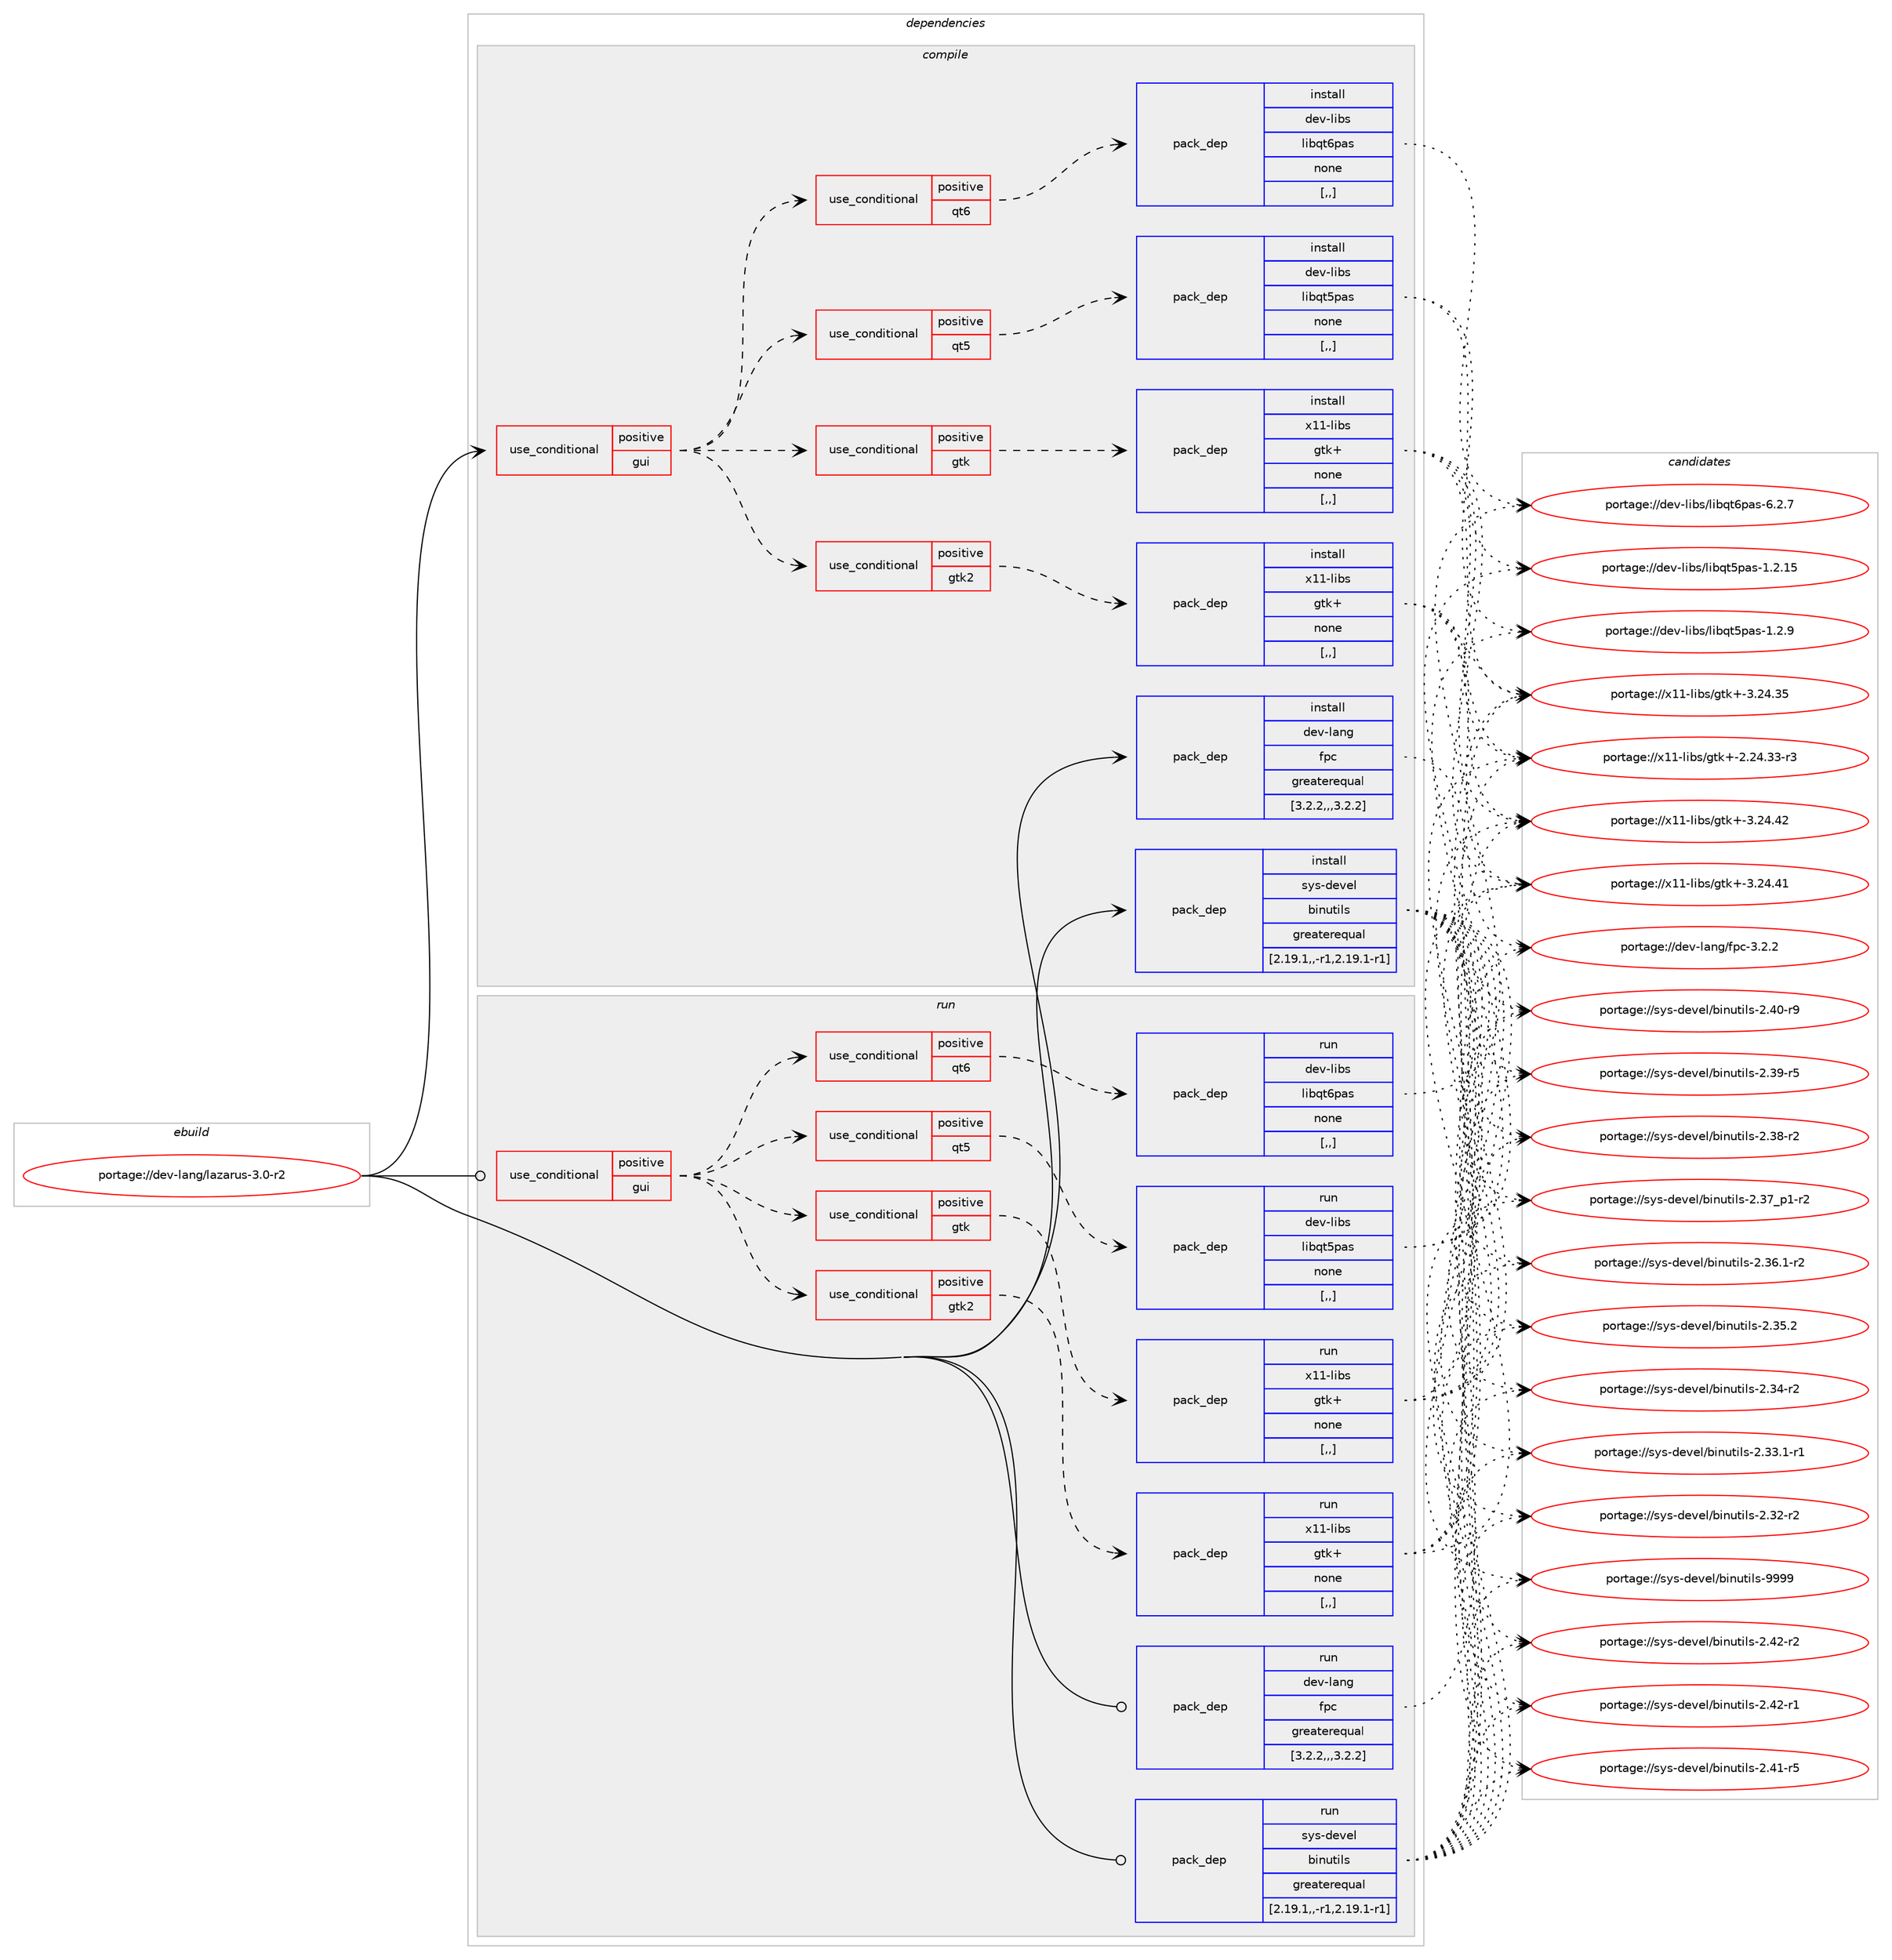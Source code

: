 digraph prolog {

# *************
# Graph options
# *************

newrank=true;
concentrate=true;
compound=true;
graph [rankdir=LR,fontname=Helvetica,fontsize=10,ranksep=1.5];#, ranksep=2.5, nodesep=0.2];
edge  [arrowhead=vee];
node  [fontname=Helvetica,fontsize=10];

# **********
# The ebuild
# **********

subgraph cluster_leftcol {
color=gray;
label=<<i>ebuild</i>>;
id [label="portage://dev-lang/lazarus-3.0-r2", color=red, width=4, href="../dev-lang/lazarus-3.0-r2.svg"];
}

# ****************
# The dependencies
# ****************

subgraph cluster_midcol {
color=gray;
label=<<i>dependencies</i>>;
subgraph cluster_compile {
fillcolor="#eeeeee";
style=filled;
label=<<i>compile</i>>;
subgraph cond23067 {
dependency99846 [label=<<TABLE BORDER="0" CELLBORDER="1" CELLSPACING="0" CELLPADDING="4"><TR><TD ROWSPAN="3" CELLPADDING="10">use_conditional</TD></TR><TR><TD>positive</TD></TR><TR><TD>gui</TD></TR></TABLE>>, shape=none, color=red];
subgraph cond23068 {
dependency99847 [label=<<TABLE BORDER="0" CELLBORDER="1" CELLSPACING="0" CELLPADDING="4"><TR><TD ROWSPAN="3" CELLPADDING="10">use_conditional</TD></TR><TR><TD>positive</TD></TR><TR><TD>gtk2</TD></TR></TABLE>>, shape=none, color=red];
subgraph pack75707 {
dependency99848 [label=<<TABLE BORDER="0" CELLBORDER="1" CELLSPACING="0" CELLPADDING="4" WIDTH="220"><TR><TD ROWSPAN="6" CELLPADDING="30">pack_dep</TD></TR><TR><TD WIDTH="110">install</TD></TR><TR><TD>x11-libs</TD></TR><TR><TD>gtk+</TD></TR><TR><TD>none</TD></TR><TR><TD>[,,]</TD></TR></TABLE>>, shape=none, color=blue];
}
dependency99847:e -> dependency99848:w [weight=20,style="dashed",arrowhead="vee"];
}
dependency99846:e -> dependency99847:w [weight=20,style="dashed",arrowhead="vee"];
subgraph cond23069 {
dependency99849 [label=<<TABLE BORDER="0" CELLBORDER="1" CELLSPACING="0" CELLPADDING="4"><TR><TD ROWSPAN="3" CELLPADDING="10">use_conditional</TD></TR><TR><TD>positive</TD></TR><TR><TD>gtk</TD></TR></TABLE>>, shape=none, color=red];
subgraph pack75708 {
dependency99850 [label=<<TABLE BORDER="0" CELLBORDER="1" CELLSPACING="0" CELLPADDING="4" WIDTH="220"><TR><TD ROWSPAN="6" CELLPADDING="30">pack_dep</TD></TR><TR><TD WIDTH="110">install</TD></TR><TR><TD>x11-libs</TD></TR><TR><TD>gtk+</TD></TR><TR><TD>none</TD></TR><TR><TD>[,,]</TD></TR></TABLE>>, shape=none, color=blue];
}
dependency99849:e -> dependency99850:w [weight=20,style="dashed",arrowhead="vee"];
}
dependency99846:e -> dependency99849:w [weight=20,style="dashed",arrowhead="vee"];
subgraph cond23070 {
dependency99851 [label=<<TABLE BORDER="0" CELLBORDER="1" CELLSPACING="0" CELLPADDING="4"><TR><TD ROWSPAN="3" CELLPADDING="10">use_conditional</TD></TR><TR><TD>positive</TD></TR><TR><TD>qt5</TD></TR></TABLE>>, shape=none, color=red];
subgraph pack75709 {
dependency99852 [label=<<TABLE BORDER="0" CELLBORDER="1" CELLSPACING="0" CELLPADDING="4" WIDTH="220"><TR><TD ROWSPAN="6" CELLPADDING="30">pack_dep</TD></TR><TR><TD WIDTH="110">install</TD></TR><TR><TD>dev-libs</TD></TR><TR><TD>libqt5pas</TD></TR><TR><TD>none</TD></TR><TR><TD>[,,]</TD></TR></TABLE>>, shape=none, color=blue];
}
dependency99851:e -> dependency99852:w [weight=20,style="dashed",arrowhead="vee"];
}
dependency99846:e -> dependency99851:w [weight=20,style="dashed",arrowhead="vee"];
subgraph cond23071 {
dependency99853 [label=<<TABLE BORDER="0" CELLBORDER="1" CELLSPACING="0" CELLPADDING="4"><TR><TD ROWSPAN="3" CELLPADDING="10">use_conditional</TD></TR><TR><TD>positive</TD></TR><TR><TD>qt6</TD></TR></TABLE>>, shape=none, color=red];
subgraph pack75710 {
dependency99854 [label=<<TABLE BORDER="0" CELLBORDER="1" CELLSPACING="0" CELLPADDING="4" WIDTH="220"><TR><TD ROWSPAN="6" CELLPADDING="30">pack_dep</TD></TR><TR><TD WIDTH="110">install</TD></TR><TR><TD>dev-libs</TD></TR><TR><TD>libqt6pas</TD></TR><TR><TD>none</TD></TR><TR><TD>[,,]</TD></TR></TABLE>>, shape=none, color=blue];
}
dependency99853:e -> dependency99854:w [weight=20,style="dashed",arrowhead="vee"];
}
dependency99846:e -> dependency99853:w [weight=20,style="dashed",arrowhead="vee"];
}
id:e -> dependency99846:w [weight=20,style="solid",arrowhead="vee"];
subgraph pack75711 {
dependency99855 [label=<<TABLE BORDER="0" CELLBORDER="1" CELLSPACING="0" CELLPADDING="4" WIDTH="220"><TR><TD ROWSPAN="6" CELLPADDING="30">pack_dep</TD></TR><TR><TD WIDTH="110">install</TD></TR><TR><TD>dev-lang</TD></TR><TR><TD>fpc</TD></TR><TR><TD>greaterequal</TD></TR><TR><TD>[3.2.2,,,3.2.2]</TD></TR></TABLE>>, shape=none, color=blue];
}
id:e -> dependency99855:w [weight=20,style="solid",arrowhead="vee"];
subgraph pack75712 {
dependency99856 [label=<<TABLE BORDER="0" CELLBORDER="1" CELLSPACING="0" CELLPADDING="4" WIDTH="220"><TR><TD ROWSPAN="6" CELLPADDING="30">pack_dep</TD></TR><TR><TD WIDTH="110">install</TD></TR><TR><TD>sys-devel</TD></TR><TR><TD>binutils</TD></TR><TR><TD>greaterequal</TD></TR><TR><TD>[2.19.1,,-r1,2.19.1-r1]</TD></TR></TABLE>>, shape=none, color=blue];
}
id:e -> dependency99856:w [weight=20,style="solid",arrowhead="vee"];
}
subgraph cluster_compileandrun {
fillcolor="#eeeeee";
style=filled;
label=<<i>compile and run</i>>;
}
subgraph cluster_run {
fillcolor="#eeeeee";
style=filled;
label=<<i>run</i>>;
subgraph cond23072 {
dependency99857 [label=<<TABLE BORDER="0" CELLBORDER="1" CELLSPACING="0" CELLPADDING="4"><TR><TD ROWSPAN="3" CELLPADDING="10">use_conditional</TD></TR><TR><TD>positive</TD></TR><TR><TD>gui</TD></TR></TABLE>>, shape=none, color=red];
subgraph cond23073 {
dependency99858 [label=<<TABLE BORDER="0" CELLBORDER="1" CELLSPACING="0" CELLPADDING="4"><TR><TD ROWSPAN="3" CELLPADDING="10">use_conditional</TD></TR><TR><TD>positive</TD></TR><TR><TD>gtk2</TD></TR></TABLE>>, shape=none, color=red];
subgraph pack75713 {
dependency99859 [label=<<TABLE BORDER="0" CELLBORDER="1" CELLSPACING="0" CELLPADDING="4" WIDTH="220"><TR><TD ROWSPAN="6" CELLPADDING="30">pack_dep</TD></TR><TR><TD WIDTH="110">run</TD></TR><TR><TD>x11-libs</TD></TR><TR><TD>gtk+</TD></TR><TR><TD>none</TD></TR><TR><TD>[,,]</TD></TR></TABLE>>, shape=none, color=blue];
}
dependency99858:e -> dependency99859:w [weight=20,style="dashed",arrowhead="vee"];
}
dependency99857:e -> dependency99858:w [weight=20,style="dashed",arrowhead="vee"];
subgraph cond23074 {
dependency99860 [label=<<TABLE BORDER="0" CELLBORDER="1" CELLSPACING="0" CELLPADDING="4"><TR><TD ROWSPAN="3" CELLPADDING="10">use_conditional</TD></TR><TR><TD>positive</TD></TR><TR><TD>gtk</TD></TR></TABLE>>, shape=none, color=red];
subgraph pack75714 {
dependency99861 [label=<<TABLE BORDER="0" CELLBORDER="1" CELLSPACING="0" CELLPADDING="4" WIDTH="220"><TR><TD ROWSPAN="6" CELLPADDING="30">pack_dep</TD></TR><TR><TD WIDTH="110">run</TD></TR><TR><TD>x11-libs</TD></TR><TR><TD>gtk+</TD></TR><TR><TD>none</TD></TR><TR><TD>[,,]</TD></TR></TABLE>>, shape=none, color=blue];
}
dependency99860:e -> dependency99861:w [weight=20,style="dashed",arrowhead="vee"];
}
dependency99857:e -> dependency99860:w [weight=20,style="dashed",arrowhead="vee"];
subgraph cond23075 {
dependency99862 [label=<<TABLE BORDER="0" CELLBORDER="1" CELLSPACING="0" CELLPADDING="4"><TR><TD ROWSPAN="3" CELLPADDING="10">use_conditional</TD></TR><TR><TD>positive</TD></TR><TR><TD>qt5</TD></TR></TABLE>>, shape=none, color=red];
subgraph pack75715 {
dependency99863 [label=<<TABLE BORDER="0" CELLBORDER="1" CELLSPACING="0" CELLPADDING="4" WIDTH="220"><TR><TD ROWSPAN="6" CELLPADDING="30">pack_dep</TD></TR><TR><TD WIDTH="110">run</TD></TR><TR><TD>dev-libs</TD></TR><TR><TD>libqt5pas</TD></TR><TR><TD>none</TD></TR><TR><TD>[,,]</TD></TR></TABLE>>, shape=none, color=blue];
}
dependency99862:e -> dependency99863:w [weight=20,style="dashed",arrowhead="vee"];
}
dependency99857:e -> dependency99862:w [weight=20,style="dashed",arrowhead="vee"];
subgraph cond23076 {
dependency99864 [label=<<TABLE BORDER="0" CELLBORDER="1" CELLSPACING="0" CELLPADDING="4"><TR><TD ROWSPAN="3" CELLPADDING="10">use_conditional</TD></TR><TR><TD>positive</TD></TR><TR><TD>qt6</TD></TR></TABLE>>, shape=none, color=red];
subgraph pack75716 {
dependency99865 [label=<<TABLE BORDER="0" CELLBORDER="1" CELLSPACING="0" CELLPADDING="4" WIDTH="220"><TR><TD ROWSPAN="6" CELLPADDING="30">pack_dep</TD></TR><TR><TD WIDTH="110">run</TD></TR><TR><TD>dev-libs</TD></TR><TR><TD>libqt6pas</TD></TR><TR><TD>none</TD></TR><TR><TD>[,,]</TD></TR></TABLE>>, shape=none, color=blue];
}
dependency99864:e -> dependency99865:w [weight=20,style="dashed",arrowhead="vee"];
}
dependency99857:e -> dependency99864:w [weight=20,style="dashed",arrowhead="vee"];
}
id:e -> dependency99857:w [weight=20,style="solid",arrowhead="odot"];
subgraph pack75717 {
dependency99866 [label=<<TABLE BORDER="0" CELLBORDER="1" CELLSPACING="0" CELLPADDING="4" WIDTH="220"><TR><TD ROWSPAN="6" CELLPADDING="30">pack_dep</TD></TR><TR><TD WIDTH="110">run</TD></TR><TR><TD>dev-lang</TD></TR><TR><TD>fpc</TD></TR><TR><TD>greaterequal</TD></TR><TR><TD>[3.2.2,,,3.2.2]</TD></TR></TABLE>>, shape=none, color=blue];
}
id:e -> dependency99866:w [weight=20,style="solid",arrowhead="odot"];
subgraph pack75718 {
dependency99867 [label=<<TABLE BORDER="0" CELLBORDER="1" CELLSPACING="0" CELLPADDING="4" WIDTH="220"><TR><TD ROWSPAN="6" CELLPADDING="30">pack_dep</TD></TR><TR><TD WIDTH="110">run</TD></TR><TR><TD>sys-devel</TD></TR><TR><TD>binutils</TD></TR><TR><TD>greaterequal</TD></TR><TR><TD>[2.19.1,,-r1,2.19.1-r1]</TD></TR></TABLE>>, shape=none, color=blue];
}
id:e -> dependency99867:w [weight=20,style="solid",arrowhead="odot"];
}
}

# **************
# The candidates
# **************

subgraph cluster_choices {
rank=same;
color=gray;
label=<<i>candidates</i>>;

subgraph choice75707 {
color=black;
nodesep=1;
choice1204949451081059811547103116107434551465052465250 [label="portage://x11-libs/gtk+-3.24.42", color=red, width=4,href="../x11-libs/gtk+-3.24.42.svg"];
choice1204949451081059811547103116107434551465052465249 [label="portage://x11-libs/gtk+-3.24.41", color=red, width=4,href="../x11-libs/gtk+-3.24.41.svg"];
choice1204949451081059811547103116107434551465052465153 [label="portage://x11-libs/gtk+-3.24.35", color=red, width=4,href="../x11-libs/gtk+-3.24.35.svg"];
choice12049494510810598115471031161074345504650524651514511451 [label="portage://x11-libs/gtk+-2.24.33-r3", color=red, width=4,href="../x11-libs/gtk+-2.24.33-r3.svg"];
dependency99848:e -> choice1204949451081059811547103116107434551465052465250:w [style=dotted,weight="100"];
dependency99848:e -> choice1204949451081059811547103116107434551465052465249:w [style=dotted,weight="100"];
dependency99848:e -> choice1204949451081059811547103116107434551465052465153:w [style=dotted,weight="100"];
dependency99848:e -> choice12049494510810598115471031161074345504650524651514511451:w [style=dotted,weight="100"];
}
subgraph choice75708 {
color=black;
nodesep=1;
choice1204949451081059811547103116107434551465052465250 [label="portage://x11-libs/gtk+-3.24.42", color=red, width=4,href="../x11-libs/gtk+-3.24.42.svg"];
choice1204949451081059811547103116107434551465052465249 [label="portage://x11-libs/gtk+-3.24.41", color=red, width=4,href="../x11-libs/gtk+-3.24.41.svg"];
choice1204949451081059811547103116107434551465052465153 [label="portage://x11-libs/gtk+-3.24.35", color=red, width=4,href="../x11-libs/gtk+-3.24.35.svg"];
choice12049494510810598115471031161074345504650524651514511451 [label="portage://x11-libs/gtk+-2.24.33-r3", color=red, width=4,href="../x11-libs/gtk+-2.24.33-r3.svg"];
dependency99850:e -> choice1204949451081059811547103116107434551465052465250:w [style=dotted,weight="100"];
dependency99850:e -> choice1204949451081059811547103116107434551465052465249:w [style=dotted,weight="100"];
dependency99850:e -> choice1204949451081059811547103116107434551465052465153:w [style=dotted,weight="100"];
dependency99850:e -> choice12049494510810598115471031161074345504650524651514511451:w [style=dotted,weight="100"];
}
subgraph choice75709 {
color=black;
nodesep=1;
choice10010111845108105981154710810598113116531129711545494650464953 [label="portage://dev-libs/libqt5pas-1.2.15", color=red, width=4,href="../dev-libs/libqt5pas-1.2.15.svg"];
choice100101118451081059811547108105981131165311297115454946504657 [label="portage://dev-libs/libqt5pas-1.2.9", color=red, width=4,href="../dev-libs/libqt5pas-1.2.9.svg"];
dependency99852:e -> choice10010111845108105981154710810598113116531129711545494650464953:w [style=dotted,weight="100"];
dependency99852:e -> choice100101118451081059811547108105981131165311297115454946504657:w [style=dotted,weight="100"];
}
subgraph choice75710 {
color=black;
nodesep=1;
choice100101118451081059811547108105981131165411297115455446504655 [label="portage://dev-libs/libqt6pas-6.2.7", color=red, width=4,href="../dev-libs/libqt6pas-6.2.7.svg"];
dependency99854:e -> choice100101118451081059811547108105981131165411297115455446504655:w [style=dotted,weight="100"];
}
subgraph choice75711 {
color=black;
nodesep=1;
choice10010111845108971101034710211299455146504650 [label="portage://dev-lang/fpc-3.2.2", color=red, width=4,href="../dev-lang/fpc-3.2.2.svg"];
dependency99855:e -> choice10010111845108971101034710211299455146504650:w [style=dotted,weight="100"];
}
subgraph choice75712 {
color=black;
nodesep=1;
choice1151211154510010111810110847981051101171161051081154557575757 [label="portage://sys-devel/binutils-9999", color=red, width=4,href="../sys-devel/binutils-9999.svg"];
choice11512111545100101118101108479810511011711610510811545504652504511450 [label="portage://sys-devel/binutils-2.42-r2", color=red, width=4,href="../sys-devel/binutils-2.42-r2.svg"];
choice11512111545100101118101108479810511011711610510811545504652504511449 [label="portage://sys-devel/binutils-2.42-r1", color=red, width=4,href="../sys-devel/binutils-2.42-r1.svg"];
choice11512111545100101118101108479810511011711610510811545504652494511453 [label="portage://sys-devel/binutils-2.41-r5", color=red, width=4,href="../sys-devel/binutils-2.41-r5.svg"];
choice11512111545100101118101108479810511011711610510811545504652484511457 [label="portage://sys-devel/binutils-2.40-r9", color=red, width=4,href="../sys-devel/binutils-2.40-r9.svg"];
choice11512111545100101118101108479810511011711610510811545504651574511453 [label="portage://sys-devel/binutils-2.39-r5", color=red, width=4,href="../sys-devel/binutils-2.39-r5.svg"];
choice11512111545100101118101108479810511011711610510811545504651564511450 [label="portage://sys-devel/binutils-2.38-r2", color=red, width=4,href="../sys-devel/binutils-2.38-r2.svg"];
choice115121115451001011181011084798105110117116105108115455046515595112494511450 [label="portage://sys-devel/binutils-2.37_p1-r2", color=red, width=4,href="../sys-devel/binutils-2.37_p1-r2.svg"];
choice115121115451001011181011084798105110117116105108115455046515446494511450 [label="portage://sys-devel/binutils-2.36.1-r2", color=red, width=4,href="../sys-devel/binutils-2.36.1-r2.svg"];
choice11512111545100101118101108479810511011711610510811545504651534650 [label="portage://sys-devel/binutils-2.35.2", color=red, width=4,href="../sys-devel/binutils-2.35.2.svg"];
choice11512111545100101118101108479810511011711610510811545504651524511450 [label="portage://sys-devel/binutils-2.34-r2", color=red, width=4,href="../sys-devel/binutils-2.34-r2.svg"];
choice115121115451001011181011084798105110117116105108115455046515146494511449 [label="portage://sys-devel/binutils-2.33.1-r1", color=red, width=4,href="../sys-devel/binutils-2.33.1-r1.svg"];
choice11512111545100101118101108479810511011711610510811545504651504511450 [label="portage://sys-devel/binutils-2.32-r2", color=red, width=4,href="../sys-devel/binutils-2.32-r2.svg"];
dependency99856:e -> choice1151211154510010111810110847981051101171161051081154557575757:w [style=dotted,weight="100"];
dependency99856:e -> choice11512111545100101118101108479810511011711610510811545504652504511450:w [style=dotted,weight="100"];
dependency99856:e -> choice11512111545100101118101108479810511011711610510811545504652504511449:w [style=dotted,weight="100"];
dependency99856:e -> choice11512111545100101118101108479810511011711610510811545504652494511453:w [style=dotted,weight="100"];
dependency99856:e -> choice11512111545100101118101108479810511011711610510811545504652484511457:w [style=dotted,weight="100"];
dependency99856:e -> choice11512111545100101118101108479810511011711610510811545504651574511453:w [style=dotted,weight="100"];
dependency99856:e -> choice11512111545100101118101108479810511011711610510811545504651564511450:w [style=dotted,weight="100"];
dependency99856:e -> choice115121115451001011181011084798105110117116105108115455046515595112494511450:w [style=dotted,weight="100"];
dependency99856:e -> choice115121115451001011181011084798105110117116105108115455046515446494511450:w [style=dotted,weight="100"];
dependency99856:e -> choice11512111545100101118101108479810511011711610510811545504651534650:w [style=dotted,weight="100"];
dependency99856:e -> choice11512111545100101118101108479810511011711610510811545504651524511450:w [style=dotted,weight="100"];
dependency99856:e -> choice115121115451001011181011084798105110117116105108115455046515146494511449:w [style=dotted,weight="100"];
dependency99856:e -> choice11512111545100101118101108479810511011711610510811545504651504511450:w [style=dotted,weight="100"];
}
subgraph choice75713 {
color=black;
nodesep=1;
choice1204949451081059811547103116107434551465052465250 [label="portage://x11-libs/gtk+-3.24.42", color=red, width=4,href="../x11-libs/gtk+-3.24.42.svg"];
choice1204949451081059811547103116107434551465052465249 [label="portage://x11-libs/gtk+-3.24.41", color=red, width=4,href="../x11-libs/gtk+-3.24.41.svg"];
choice1204949451081059811547103116107434551465052465153 [label="portage://x11-libs/gtk+-3.24.35", color=red, width=4,href="../x11-libs/gtk+-3.24.35.svg"];
choice12049494510810598115471031161074345504650524651514511451 [label="portage://x11-libs/gtk+-2.24.33-r3", color=red, width=4,href="../x11-libs/gtk+-2.24.33-r3.svg"];
dependency99859:e -> choice1204949451081059811547103116107434551465052465250:w [style=dotted,weight="100"];
dependency99859:e -> choice1204949451081059811547103116107434551465052465249:w [style=dotted,weight="100"];
dependency99859:e -> choice1204949451081059811547103116107434551465052465153:w [style=dotted,weight="100"];
dependency99859:e -> choice12049494510810598115471031161074345504650524651514511451:w [style=dotted,weight="100"];
}
subgraph choice75714 {
color=black;
nodesep=1;
choice1204949451081059811547103116107434551465052465250 [label="portage://x11-libs/gtk+-3.24.42", color=red, width=4,href="../x11-libs/gtk+-3.24.42.svg"];
choice1204949451081059811547103116107434551465052465249 [label="portage://x11-libs/gtk+-3.24.41", color=red, width=4,href="../x11-libs/gtk+-3.24.41.svg"];
choice1204949451081059811547103116107434551465052465153 [label="portage://x11-libs/gtk+-3.24.35", color=red, width=4,href="../x11-libs/gtk+-3.24.35.svg"];
choice12049494510810598115471031161074345504650524651514511451 [label="portage://x11-libs/gtk+-2.24.33-r3", color=red, width=4,href="../x11-libs/gtk+-2.24.33-r3.svg"];
dependency99861:e -> choice1204949451081059811547103116107434551465052465250:w [style=dotted,weight="100"];
dependency99861:e -> choice1204949451081059811547103116107434551465052465249:w [style=dotted,weight="100"];
dependency99861:e -> choice1204949451081059811547103116107434551465052465153:w [style=dotted,weight="100"];
dependency99861:e -> choice12049494510810598115471031161074345504650524651514511451:w [style=dotted,weight="100"];
}
subgraph choice75715 {
color=black;
nodesep=1;
choice10010111845108105981154710810598113116531129711545494650464953 [label="portage://dev-libs/libqt5pas-1.2.15", color=red, width=4,href="../dev-libs/libqt5pas-1.2.15.svg"];
choice100101118451081059811547108105981131165311297115454946504657 [label="portage://dev-libs/libqt5pas-1.2.9", color=red, width=4,href="../dev-libs/libqt5pas-1.2.9.svg"];
dependency99863:e -> choice10010111845108105981154710810598113116531129711545494650464953:w [style=dotted,weight="100"];
dependency99863:e -> choice100101118451081059811547108105981131165311297115454946504657:w [style=dotted,weight="100"];
}
subgraph choice75716 {
color=black;
nodesep=1;
choice100101118451081059811547108105981131165411297115455446504655 [label="portage://dev-libs/libqt6pas-6.2.7", color=red, width=4,href="../dev-libs/libqt6pas-6.2.7.svg"];
dependency99865:e -> choice100101118451081059811547108105981131165411297115455446504655:w [style=dotted,weight="100"];
}
subgraph choice75717 {
color=black;
nodesep=1;
choice10010111845108971101034710211299455146504650 [label="portage://dev-lang/fpc-3.2.2", color=red, width=4,href="../dev-lang/fpc-3.2.2.svg"];
dependency99866:e -> choice10010111845108971101034710211299455146504650:w [style=dotted,weight="100"];
}
subgraph choice75718 {
color=black;
nodesep=1;
choice1151211154510010111810110847981051101171161051081154557575757 [label="portage://sys-devel/binutils-9999", color=red, width=4,href="../sys-devel/binutils-9999.svg"];
choice11512111545100101118101108479810511011711610510811545504652504511450 [label="portage://sys-devel/binutils-2.42-r2", color=red, width=4,href="../sys-devel/binutils-2.42-r2.svg"];
choice11512111545100101118101108479810511011711610510811545504652504511449 [label="portage://sys-devel/binutils-2.42-r1", color=red, width=4,href="../sys-devel/binutils-2.42-r1.svg"];
choice11512111545100101118101108479810511011711610510811545504652494511453 [label="portage://sys-devel/binutils-2.41-r5", color=red, width=4,href="../sys-devel/binutils-2.41-r5.svg"];
choice11512111545100101118101108479810511011711610510811545504652484511457 [label="portage://sys-devel/binutils-2.40-r9", color=red, width=4,href="../sys-devel/binutils-2.40-r9.svg"];
choice11512111545100101118101108479810511011711610510811545504651574511453 [label="portage://sys-devel/binutils-2.39-r5", color=red, width=4,href="../sys-devel/binutils-2.39-r5.svg"];
choice11512111545100101118101108479810511011711610510811545504651564511450 [label="portage://sys-devel/binutils-2.38-r2", color=red, width=4,href="../sys-devel/binutils-2.38-r2.svg"];
choice115121115451001011181011084798105110117116105108115455046515595112494511450 [label="portage://sys-devel/binutils-2.37_p1-r2", color=red, width=4,href="../sys-devel/binutils-2.37_p1-r2.svg"];
choice115121115451001011181011084798105110117116105108115455046515446494511450 [label="portage://sys-devel/binutils-2.36.1-r2", color=red, width=4,href="../sys-devel/binutils-2.36.1-r2.svg"];
choice11512111545100101118101108479810511011711610510811545504651534650 [label="portage://sys-devel/binutils-2.35.2", color=red, width=4,href="../sys-devel/binutils-2.35.2.svg"];
choice11512111545100101118101108479810511011711610510811545504651524511450 [label="portage://sys-devel/binutils-2.34-r2", color=red, width=4,href="../sys-devel/binutils-2.34-r2.svg"];
choice115121115451001011181011084798105110117116105108115455046515146494511449 [label="portage://sys-devel/binutils-2.33.1-r1", color=red, width=4,href="../sys-devel/binutils-2.33.1-r1.svg"];
choice11512111545100101118101108479810511011711610510811545504651504511450 [label="portage://sys-devel/binutils-2.32-r2", color=red, width=4,href="../sys-devel/binutils-2.32-r2.svg"];
dependency99867:e -> choice1151211154510010111810110847981051101171161051081154557575757:w [style=dotted,weight="100"];
dependency99867:e -> choice11512111545100101118101108479810511011711610510811545504652504511450:w [style=dotted,weight="100"];
dependency99867:e -> choice11512111545100101118101108479810511011711610510811545504652504511449:w [style=dotted,weight="100"];
dependency99867:e -> choice11512111545100101118101108479810511011711610510811545504652494511453:w [style=dotted,weight="100"];
dependency99867:e -> choice11512111545100101118101108479810511011711610510811545504652484511457:w [style=dotted,weight="100"];
dependency99867:e -> choice11512111545100101118101108479810511011711610510811545504651574511453:w [style=dotted,weight="100"];
dependency99867:e -> choice11512111545100101118101108479810511011711610510811545504651564511450:w [style=dotted,weight="100"];
dependency99867:e -> choice115121115451001011181011084798105110117116105108115455046515595112494511450:w [style=dotted,weight="100"];
dependency99867:e -> choice115121115451001011181011084798105110117116105108115455046515446494511450:w [style=dotted,weight="100"];
dependency99867:e -> choice11512111545100101118101108479810511011711610510811545504651534650:w [style=dotted,weight="100"];
dependency99867:e -> choice11512111545100101118101108479810511011711610510811545504651524511450:w [style=dotted,weight="100"];
dependency99867:e -> choice115121115451001011181011084798105110117116105108115455046515146494511449:w [style=dotted,weight="100"];
dependency99867:e -> choice11512111545100101118101108479810511011711610510811545504651504511450:w [style=dotted,weight="100"];
}
}

}
